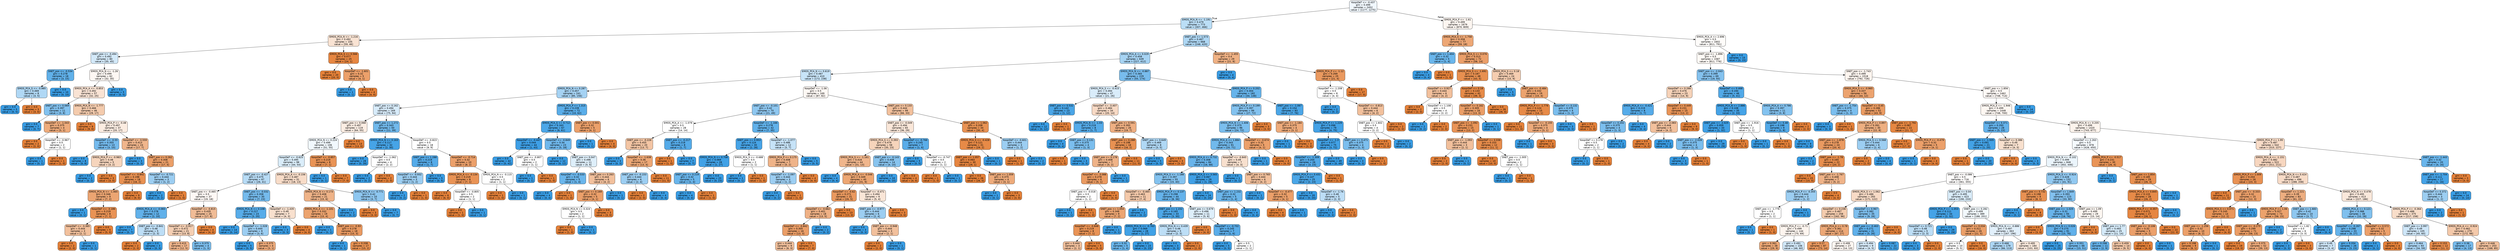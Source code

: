 digraph Tree {
node [shape=box, style="filled, rounded", color="black", fontname=helvetica] ;
edge [fontname=helvetica] ;
0 [label="KospiDeT <= -0.437\ngini = 0.499\nsamples = 2452\nvalue = [1177, 1275]", fillcolor="#f0f7fd"] ;
1 [label="EMOS_PCA_N <= -1.191\ngini = 0.479\nsamples = 773\nvalue = [307, 466]", fillcolor="#bbdef6"] ;
0 -> 1 [labeldistance=2.5, labelangle=45, headlabel="True"] ;
2 [label="EMOS_PCA_N <= -1.216\ngini = 0.492\nsamples = 105\nvalue = [59, 46]", fillcolor="#f9e3d3"] ;
1 -> 2 ;
3 [label="SNET_pos <= -0.494\ngini = 0.492\nsamples = 80\nvalue = [35, 45]", fillcolor="#d3e9f9"] ;
2 -> 3 ;
4 [label="SNET_pos <= -0.534\ngini = 0.278\nsamples = 18\nvalue = [3, 15]", fillcolor="#61b1ea"] ;
3 -> 4 ;
5 [label="EMOS_PCA_S <= -0.985\ngini = 0.469\nsamples = 8\nvalue = [3, 5]", fillcolor="#b0d8f5"] ;
4 -> 5 ;
6 [label="gini = 0.0\nsamples = 5\nvalue = [0, 5]", fillcolor="#399de5"] ;
5 -> 6 ;
7 [label="gini = 0.0\nsamples = 3\nvalue = [3, 0]", fillcolor="#e58139"] ;
5 -> 7 ;
8 [label="gini = 0.0\nsamples = 10\nvalue = [0, 10]", fillcolor="#399de5"] ;
4 -> 8 ;
9 [label="EMOS_PCA_N <= -1.26\ngini = 0.499\nsamples = 62\nvalue = [32, 30]", fillcolor="#fdf7f3"] ;
3 -> 9 ;
10 [label="EMOS_PCA_A <= -0.853\ngini = 0.492\nsamples = 57\nvalue = [32, 25]", fillcolor="#f9e3d4"] ;
9 -> 10 ;
11 [label="SNET_pos <= 0.069\ngini = 0.397\nsamples = 11\nvalue = [3, 8]", fillcolor="#83c2ef"] ;
10 -> 11 ;
12 [label="gini = 0.0\nsamples = 7\nvalue = [0, 7]", fillcolor="#399de5"] ;
11 -> 12 ;
13 [label="KospiDeT <= -1.043\ngini = 0.375\nsamples = 4\nvalue = [3, 1]", fillcolor="#eeab7b"] ;
11 -> 13 ;
14 [label="gini = 0.0\nsamples = 2\nvalue = [2, 0]", fillcolor="#e58139"] ;
13 -> 14 ;
15 [label="KospiDeT <= -0.967\ngini = 0.5\nsamples = 2\nvalue = [1, 1]", fillcolor="#ffffff"] ;
13 -> 15 ;
16 [label="gini = 0.0\nsamples = 1\nvalue = [0, 1]", fillcolor="#399de5"] ;
15 -> 16 ;
17 [label="gini = 0.0\nsamples = 1\nvalue = [1, 0]", fillcolor="#e58139"] ;
15 -> 17 ;
18 [label="EMOS_PCA_N <= -1.777\ngini = 0.466\nsamples = 46\nvalue = [29, 17]", fillcolor="#f4cbad"] ;
10 -> 18 ;
19 [label="gini = 0.0\nsamples = 9\nvalue = [9, 0]", fillcolor="#e58139"] ;
18 -> 19 ;
20 [label="EMOS_PCA_P <= -0.48\ngini = 0.497\nsamples = 37\nvalue = [20, 17]", fillcolor="#fbece1"] ;
18 -> 20 ;
21 [label="KospiDeT <= -0.55\ngini = 0.355\nsamples = 13\nvalue = [3, 10]", fillcolor="#74baed"] ;
20 -> 21 ;
22 [label="gini = 0.0\nsamples = 8\nvalue = [0, 8]", fillcolor="#399de5"] ;
21 -> 22 ;
23 [label="EMOS_PCA_P <= -0.983\ngini = 0.48\nsamples = 5\nvalue = [3, 2]", fillcolor="#f6d5bd"] ;
21 -> 23 ;
24 [label="gini = 0.0\nsamples = 2\nvalue = [0, 2]", fillcolor="#399de5"] ;
23 -> 24 ;
25 [label="gini = 0.0\nsamples = 3\nvalue = [3, 0]", fillcolor="#e58139"] ;
23 -> 25 ;
26 [label="KospiDeT <= -3.559\ngini = 0.413\nsamples = 24\nvalue = [17, 7]", fillcolor="#f0b58b"] ;
20 -> 26 ;
27 [label="gini = 0.0\nsamples = 3\nvalue = [0, 3]", fillcolor="#399de5"] ;
26 -> 27 ;
28 [label="SNET_pos <= 0.262\ngini = 0.308\nsamples = 21\nvalue = [17, 4]", fillcolor="#eb9f68"] ;
26 -> 28 ;
29 [label="KospiDeT <= -0.842\ngini = 0.198\nsamples = 18\nvalue = [16, 2]", fillcolor="#e89152"] ;
28 -> 29 ;
30 [label="EMOS_PCA_N <= -1.465\ngini = 0.346\nsamples = 9\nvalue = [7, 2]", fillcolor="#eca572"] ;
29 -> 30 ;
31 [label="gini = 0.0\nsamples = 1\nvalue = [0, 1]", fillcolor="#399de5"] ;
30 -> 31 ;
32 [label="KospiDeT <= -3.186\ngini = 0.219\nsamples = 8\nvalue = [7, 1]", fillcolor="#e99355"] ;
30 -> 32 ;
33 [label="KospiDeT <= -3.365\ngini = 0.444\nsamples = 3\nvalue = [2, 1]", fillcolor="#f2c09c"] ;
32 -> 33 ;
34 [label="gini = 0.0\nsamples = 2\nvalue = [2, 0]", fillcolor="#e58139"] ;
33 -> 34 ;
35 [label="gini = 0.0\nsamples = 1\nvalue = [0, 1]", fillcolor="#399de5"] ;
33 -> 35 ;
36 [label="gini = 0.0\nsamples = 5\nvalue = [5, 0]", fillcolor="#e58139"] ;
32 -> 36 ;
37 [label="gini = 0.0\nsamples = 9\nvalue = [9, 0]", fillcolor="#e58139"] ;
29 -> 37 ;
38 [label="KospiDeT <= -0.721\ngini = 0.444\nsamples = 3\nvalue = [1, 2]", fillcolor="#9ccef2"] ;
28 -> 38 ;
39 [label="gini = 0.0\nsamples = 2\nvalue = [0, 2]", fillcolor="#399de5"] ;
38 -> 39 ;
40 [label="gini = 0.0\nsamples = 1\nvalue = [1, 0]", fillcolor="#e58139"] ;
38 -> 40 ;
41 [label="gini = 0.0\nsamples = 5\nvalue = [0, 5]", fillcolor="#399de5"] ;
9 -> 41 ;
42 [label="EMOS_PCA_S <= 0.566\ngini = 0.077\nsamples = 25\nvalue = [24, 1]", fillcolor="#e68641"] ;
2 -> 42 ;
43 [label="gini = 0.0\nsamples = 20\nvalue = [20, 0]", fillcolor="#e58139"] ;
42 -> 43 ;
44 [label="KospiDeT <= -1.601\ngini = 0.32\nsamples = 5\nvalue = [4, 1]", fillcolor="#eca06a"] ;
42 -> 44 ;
45 [label="gini = 0.0\nsamples = 1\nvalue = [0, 1]", fillcolor="#399de5"] ;
44 -> 45 ;
46 [label="gini = 0.0\nsamples = 4\nvalue = [4, 0]", fillcolor="#e58139"] ;
44 -> 46 ;
47 [label="SNET_pos <= 1.573\ngini = 0.467\nsamples = 668\nvalue = [248, 420]", fillcolor="#aed7f4"] ;
1 -> 47 ;
48 [label="EMOS_PCA_A <= 0.029\ngini = 0.458\nsamples = 639\nvalue = [227, 412]", fillcolor="#a6d3f3"] ;
47 -> 48 ;
49 [label="EMOS_PCA_N <= 0.619\ngini = 0.487\nsamples = 410\nvalue = [172, 238]", fillcolor="#c8e4f8"] ;
48 -> 49 ;
50 [label="EMOS_PCA_N <= 0.287\ngini = 0.457\nsamples = 241\nvalue = [85, 156]", fillcolor="#a5d2f3"] ;
49 -> 50 ;
51 [label="SNET_pos <= 0.162\ngini = 0.494\nsamples = 169\nvalue = [75, 94]", fillcolor="#d7ebfa"] ;
50 -> 51 ;
52 [label="SNET_pos <= 0.068\ngini = 0.497\nsamples = 119\nvalue = [64, 55]", fillcolor="#fbede3"] ;
51 -> 52 ;
53 [label="EMOS_PCA_N <= 0.224\ngini = 0.499\nsamples = 106\nvalue = [51, 55]", fillcolor="#f1f8fd"] ;
52 -> 53 ;
54 [label="KospiDeT <= -0.625\ngini = 0.495\nsamples = 98\nvalue = [44, 54]", fillcolor="#daedfa"] ;
53 -> 54 ;
55 [label="SNET_pos <= -0.427\ngini = 0.475\nsamples = 67\nvalue = [26, 41]", fillcolor="#b7dbf5"] ;
54 -> 55 ;
56 [label="SNET_pos <= -0.465\ngini = 0.5\nsamples = 37\nvalue = [19, 18]", fillcolor="#fef8f5"] ;
55 -> 56 ;
57 [label="EMOS_PCA_A <= -0.083\ngini = 0.278\nsamples = 12\nvalue = [2, 10]", fillcolor="#61b1ea"] ;
56 -> 57 ;
58 [label="gini = 0.0\nsamples = 7\nvalue = [0, 7]", fillcolor="#399de5"] ;
57 -> 58 ;
59 [label="SNET_pos <= -0.841\ngini = 0.48\nsamples = 5\nvalue = [2, 3]", fillcolor="#bddef6"] ;
57 -> 59 ;
60 [label="gini = 0.0\nsamples = 2\nvalue = [2, 0]", fillcolor="#e58139"] ;
59 -> 60 ;
61 [label="gini = 0.0\nsamples = 3\nvalue = [0, 3]", fillcolor="#399de5"] ;
59 -> 61 ;
62 [label="KospiDeT <= -0.815\ngini = 0.435\nsamples = 25\nvalue = [17, 8]", fillcolor="#f1bc96"] ;
56 -> 62 ;
63 [label="KospiDeT <= -0.917\ngini = 0.472\nsamples = 21\nvalue = [13, 8]", fillcolor="#f5cfb3"] ;
62 -> 63 ;
64 [label="gini = 0.415\nsamples = 17\nvalue = [12, 5]", fillcolor="#f0b58b"] ;
63 -> 64 ;
65 [label="gini = 0.375\nsamples = 4\nvalue = [1, 3]", fillcolor="#7bbeee"] ;
63 -> 65 ;
66 [label="gini = 0.0\nsamples = 4\nvalue = [4, 0]", fillcolor="#e58139"] ;
62 -> 66 ;
67 [label="SNET_pos <= -0.032\ngini = 0.358\nsamples = 30\nvalue = [7, 23]", fillcolor="#75bbed"] ;
55 -> 67 ;
68 [label="EMOS_PCA_N <= 0.108\ngini = 0.227\nsamples = 23\nvalue = [3, 20]", fillcolor="#57ace9"] ;
67 -> 68 ;
69 [label="gini = 0.0\nsamples = 14\nvalue = [0, 14]", fillcolor="#399de5"] ;
68 -> 69 ;
70 [label="KospiDeT <= -1.028\ngini = 0.444\nsamples = 9\nvalue = [3, 6]", fillcolor="#9ccef2"] ;
68 -> 70 ;
71 [label="gini = 0.0\nsamples = 5\nvalue = [0, 5]", fillcolor="#399de5"] ;
70 -> 71 ;
72 [label="gini = 0.375\nsamples = 4\nvalue = [3, 1]", fillcolor="#eeab7b"] ;
70 -> 72 ;
73 [label="KospiDeT <= -1.435\ngini = 0.49\nsamples = 7\nvalue = [4, 3]", fillcolor="#f8e0ce"] ;
67 -> 73 ;
74 [label="gini = 0.0\nsamples = 3\nvalue = [0, 3]", fillcolor="#399de5"] ;
73 -> 74 ;
75 [label="gini = 0.0\nsamples = 4\nvalue = [4, 0]", fillcolor="#e58139"] ;
73 -> 75 ;
76 [label="EMOS_PCA_A <= -0.156\ngini = 0.487\nsamples = 31\nvalue = [18, 13]", fillcolor="#f8dcc8"] ;
54 -> 76 ;
77 [label="EMOS_PCA_N <= 0.173\ngini = 0.408\nsamples = 21\nvalue = [15, 6]", fillcolor="#efb388"] ;
76 -> 77 ;
78 [label="EMOS_PCA_A <= -1.101\ngini = 0.332\nsamples = 19\nvalue = [15, 4]", fillcolor="#eca36e"] ;
77 -> 78 ;
79 [label="gini = 0.0\nsamples = 1\nvalue = [0, 1]", fillcolor="#399de5"] ;
78 -> 79 ;
80 [label="SNET_pos <= -0.93\ngini = 0.278\nsamples = 18\nvalue = [15, 3]", fillcolor="#ea9a61"] ;
78 -> 80 ;
81 [label="gini = 0.0\nsamples = 1\nvalue = [0, 1]", fillcolor="#399de5"] ;
80 -> 81 ;
82 [label="gini = 0.208\nsamples = 17\nvalue = [15, 2]", fillcolor="#e89253"] ;
80 -> 82 ;
83 [label="gini = 0.0\nsamples = 2\nvalue = [0, 2]", fillcolor="#399de5"] ;
77 -> 83 ;
84 [label="EMOS_PCA_N <= -0.771\ngini = 0.42\nsamples = 10\nvalue = [3, 7]", fillcolor="#8ec7f0"] ;
76 -> 84 ;
85 [label="gini = 0.0\nsamples = 3\nvalue = [3, 0]", fillcolor="#e58139"] ;
84 -> 85 ;
86 [label="gini = 0.0\nsamples = 7\nvalue = [0, 7]", fillcolor="#399de5"] ;
84 -> 86 ;
87 [label="KospiDeT <= -0.857\ngini = 0.219\nsamples = 8\nvalue = [7, 1]", fillcolor="#e99355"] ;
53 -> 87 ;
88 [label="gini = 0.0\nsamples = 1\nvalue = [0, 1]", fillcolor="#399de5"] ;
87 -> 88 ;
89 [label="gini = 0.0\nsamples = 7\nvalue = [7, 0]", fillcolor="#e58139"] ;
87 -> 89 ;
90 [label="gini = 0.0\nsamples = 13\nvalue = [13, 0]", fillcolor="#e58139"] ;
52 -> 90 ;
91 [label="SNET_pos <= 1.272\ngini = 0.343\nsamples = 50\nvalue = [11, 39]", fillcolor="#71b9ec"] ;
51 -> 91 ;
92 [label="EMOS_PCA_N <= 0.163\ngini = 0.117\nsamples = 32\nvalue = [2, 30]", fillcolor="#46a4e7"] ;
91 -> 92 ;
93 [label="gini = 0.0\nsamples = 28\nvalue = [0, 28]", fillcolor="#399de5"] ;
92 -> 93 ;
94 [label="KospiDeT <= -1.062\ngini = 0.5\nsamples = 4\nvalue = [2, 2]", fillcolor="#ffffff"] ;
92 -> 94 ;
95 [label="gini = 0.0\nsamples = 2\nvalue = [0, 2]", fillcolor="#399de5"] ;
94 -> 95 ;
96 [label="gini = 0.0\nsamples = 2\nvalue = [2, 0]", fillcolor="#e58139"] ;
94 -> 96 ;
97 [label="KospiDeT <= -0.823\ngini = 0.5\nsamples = 18\nvalue = [9, 9]", fillcolor="#ffffff"] ;
91 -> 97 ;
98 [label="SNET_pos <= 1.288\ngini = 0.219\nsamples = 8\nvalue = [1, 7]", fillcolor="#55abe9"] ;
97 -> 98 ;
99 [label="KospiDeT <= -0.932\ngini = 0.444\nsamples = 3\nvalue = [1, 2]", fillcolor="#9ccef2"] ;
98 -> 99 ;
100 [label="gini = 0.0\nsamples = 2\nvalue = [0, 2]", fillcolor="#399de5"] ;
99 -> 100 ;
101 [label="gini = 0.0\nsamples = 1\nvalue = [1, 0]", fillcolor="#e58139"] ;
99 -> 101 ;
102 [label="gini = 0.0\nsamples = 5\nvalue = [0, 5]", fillcolor="#399de5"] ;
98 -> 102 ;
103 [label="KospiDeT <= -0.714\ngini = 0.32\nsamples = 10\nvalue = [8, 2]", fillcolor="#eca06a"] ;
97 -> 103 ;
104 [label="EMOS_PCA_A <= -0.134\ngini = 0.219\nsamples = 8\nvalue = [7, 1]", fillcolor="#e99355"] ;
103 -> 104 ;
105 [label="gini = 0.0\nsamples = 6\nvalue = [6, 0]", fillcolor="#e58139"] ;
104 -> 105 ;
106 [label="KospiDeT <= -0.805\ngini = 0.5\nsamples = 2\nvalue = [1, 1]", fillcolor="#ffffff"] ;
104 -> 106 ;
107 [label="gini = 0.0\nsamples = 1\nvalue = [1, 0]", fillcolor="#e58139"] ;
106 -> 107 ;
108 [label="gini = 0.0\nsamples = 1\nvalue = [0, 1]", fillcolor="#399de5"] ;
106 -> 108 ;
109 [label="EMOS_PCA_N <= -0.115\ngini = 0.5\nsamples = 2\nvalue = [1, 1]", fillcolor="#ffffff"] ;
103 -> 109 ;
110 [label="gini = 0.0\nsamples = 1\nvalue = [1, 0]", fillcolor="#e58139"] ;
109 -> 110 ;
111 [label="gini = 0.0\nsamples = 1\nvalue = [0, 1]", fillcolor="#399de5"] ;
109 -> 111 ;
112 [label="EMOS_PCA_P <= 1.315\ngini = 0.239\nsamples = 72\nvalue = [10, 62]", fillcolor="#59ade9"] ;
50 -> 112 ;
113 [label="EMOS_PCA_S <= 0.712\ngini = 0.163\nsamples = 67\nvalue = [6, 61]", fillcolor="#4ca7e8"] ;
112 -> 113 ;
114 [label="KospiDeT <= -0.447\ngini = 0.044\nsamples = 44\nvalue = [1, 43]", fillcolor="#3e9fe6"] ;
113 -> 114 ;
115 [label="gini = 0.0\nsamples = 42\nvalue = [0, 42]", fillcolor="#399de5"] ;
114 -> 115 ;
116 [label="SNET_pos <= -0.807\ngini = 0.5\nsamples = 2\nvalue = [1, 1]", fillcolor="#ffffff"] ;
114 -> 116 ;
117 [label="gini = 0.0\nsamples = 1\nvalue = [0, 1]", fillcolor="#399de5"] ;
116 -> 117 ;
118 [label="gini = 0.0\nsamples = 1\nvalue = [1, 0]", fillcolor="#e58139"] ;
116 -> 118 ;
119 [label="KospiDeT <= -0.849\ngini = 0.34\nsamples = 23\nvalue = [5, 18]", fillcolor="#70b8ec"] ;
113 -> 119 ;
120 [label="gini = 0.0\nsamples = 12\nvalue = [0, 12]", fillcolor="#399de5"] ;
119 -> 120 ;
121 [label="SNET_pos <= 0.047\ngini = 0.496\nsamples = 11\nvalue = [5, 6]", fillcolor="#deeffb"] ;
119 -> 121 ;
122 [label="KospiDeT <= -0.533\ngini = 0.32\nsamples = 5\nvalue = [1, 4]", fillcolor="#6ab6ec"] ;
121 -> 122 ;
123 [label="gini = 0.0\nsamples = 4\nvalue = [0, 4]", fillcolor="#399de5"] ;
122 -> 123 ;
124 [label="gini = 0.0\nsamples = 1\nvalue = [1, 0]", fillcolor="#e58139"] ;
122 -> 124 ;
125 [label="SNET_pos <= 0.263\ngini = 0.444\nsamples = 6\nvalue = [4, 2]", fillcolor="#f2c09c"] ;
121 -> 125 ;
126 [label="SNET_pos <= 0.169\ngini = 0.32\nsamples = 5\nvalue = [4, 1]", fillcolor="#eca06a"] ;
125 -> 126 ;
127 [label="EMOS_PCA_N <= 0.324\ngini = 0.5\nsamples = 2\nvalue = [1, 1]", fillcolor="#ffffff"] ;
126 -> 127 ;
128 [label="gini = 0.0\nsamples = 1\nvalue = [1, 0]", fillcolor="#e58139"] ;
127 -> 128 ;
129 [label="gini = 0.0\nsamples = 1\nvalue = [0, 1]", fillcolor="#399de5"] ;
127 -> 129 ;
130 [label="gini = 0.0\nsamples = 3\nvalue = [3, 0]", fillcolor="#e58139"] ;
126 -> 130 ;
131 [label="gini = 0.0\nsamples = 1\nvalue = [0, 1]", fillcolor="#399de5"] ;
125 -> 131 ;
132 [label="SNET_pos <= 0.001\ngini = 0.32\nsamples = 5\nvalue = [4, 1]", fillcolor="#eca06a"] ;
112 -> 132 ;
133 [label="gini = 0.0\nsamples = 1\nvalue = [0, 1]", fillcolor="#399de5"] ;
132 -> 133 ;
134 [label="gini = 0.0\nsamples = 4\nvalue = [4, 0]", fillcolor="#e58139"] ;
132 -> 134 ;
135 [label="KospiDeT <= -1.06\ngini = 0.5\nsamples = 169\nvalue = [87, 82]", fillcolor="#fef8f4"] ;
49 -> 135 ;
136 [label="SNET_pos <= -0.101\ngini = 0.42\nsamples = 70\nvalue = [21, 49]", fillcolor="#8ec7f0"] ;
135 -> 136 ;
137 [label="EMOS_PCA_A <= -1.079\ngini = 0.5\nsamples = 28\nvalue = [14, 14]", fillcolor="#ffffff"] ;
136 -> 137 ;
138 [label="SNET_pos <= -0.226\ngini = 0.455\nsamples = 20\nvalue = [13, 7]", fillcolor="#f3c5a4"] ;
137 -> 138 ;
139 [label="gini = 0.0\nsamples = 3\nvalue = [0, 3]", fillcolor="#399de5"] ;
138 -> 139 ;
140 [label="KospiDeT <= -1.638\ngini = 0.36\nsamples = 17\nvalue = [13, 4]", fillcolor="#eda876"] ;
138 -> 140 ;
141 [label="SNET_pos <= -0.153\ngini = 0.444\nsamples = 6\nvalue = [2, 4]", fillcolor="#9ccef2"] ;
140 -> 141 ;
142 [label="gini = 0.0\nsamples = 2\nvalue = [2, 0]", fillcolor="#e58139"] ;
141 -> 142 ;
143 [label="gini = 0.0\nsamples = 4\nvalue = [0, 4]", fillcolor="#399de5"] ;
141 -> 143 ;
144 [label="gini = 0.0\nsamples = 11\nvalue = [11, 0]", fillcolor="#e58139"] ;
140 -> 144 ;
145 [label="SNET_pos <= -0.217\ngini = 0.219\nsamples = 8\nvalue = [1, 7]", fillcolor="#55abe9"] ;
137 -> 145 ;
146 [label="gini = 0.0\nsamples = 1\nvalue = [1, 0]", fillcolor="#e58139"] ;
145 -> 146 ;
147 [label="gini = 0.0\nsamples = 7\nvalue = [0, 7]", fillcolor="#399de5"] ;
145 -> 147 ;
148 [label="KospiDeT <= -1.166\ngini = 0.278\nsamples = 42\nvalue = [7, 35]", fillcolor="#61b1ea"] ;
136 -> 148 ;
149 [label="SNET_pos <= 0.953\ngini = 0.124\nsamples = 30\nvalue = [2, 28]", fillcolor="#47a4e7"] ;
148 -> 149 ;
150 [label="EMOS_PCA_N <= 0.708\ngini = 0.069\nsamples = 28\nvalue = [1, 27]", fillcolor="#40a1e6"] ;
149 -> 150 ;
151 [label="SNET_pos <= 0.219\ngini = 0.32\nsamples = 5\nvalue = [1, 4]", fillcolor="#6ab6ec"] ;
150 -> 151 ;
152 [label="gini = 0.0\nsamples = 4\nvalue = [0, 4]", fillcolor="#399de5"] ;
151 -> 152 ;
153 [label="gini = 0.0\nsamples = 1\nvalue = [1, 0]", fillcolor="#e58139"] ;
151 -> 153 ;
154 [label="gini = 0.0\nsamples = 23\nvalue = [0, 23]", fillcolor="#399de5"] ;
150 -> 154 ;
155 [label="EMOS_PCA_S <= -0.688\ngini = 0.5\nsamples = 2\nvalue = [1, 1]", fillcolor="#ffffff"] ;
149 -> 155 ;
156 [label="gini = 0.0\nsamples = 1\nvalue = [0, 1]", fillcolor="#399de5"] ;
155 -> 156 ;
157 [label="gini = 0.0\nsamples = 1\nvalue = [1, 0]", fillcolor="#e58139"] ;
155 -> 157 ;
158 [label="KospiDeT <= -1.077\ngini = 0.486\nsamples = 12\nvalue = [5, 7]", fillcolor="#c6e3f8"] ;
148 -> 158 ;
159 [label="EMOS_PCA_P <= 0.175\ngini = 0.408\nsamples = 7\nvalue = [5, 2]", fillcolor="#efb388"] ;
158 -> 159 ;
160 [label="KospiDeT <= -1.097\ngini = 0.444\nsamples = 3\nvalue = [1, 2]", fillcolor="#9ccef2"] ;
159 -> 160 ;
161 [label="gini = 0.0\nsamples = 2\nvalue = [0, 2]", fillcolor="#399de5"] ;
160 -> 161 ;
162 [label="gini = 0.0\nsamples = 1\nvalue = [1, 0]", fillcolor="#e58139"] ;
160 -> 162 ;
163 [label="gini = 0.0\nsamples = 4\nvalue = [4, 0]", fillcolor="#e58139"] ;
159 -> 163 ;
164 [label="gini = 0.0\nsamples = 5\nvalue = [0, 5]", fillcolor="#399de5"] ;
158 -> 164 ;
165 [label="SNET_pos <= 0.133\ngini = 0.444\nsamples = 99\nvalue = [66, 33]", fillcolor="#f2c09c"] ;
135 -> 165 ;
166 [label="SNET_pos <= -0.049\ngini = 0.494\nsamples = 65\nvalue = [36, 29]", fillcolor="#fae7d9"] ;
165 -> 166 ;
167 [label="EMOS_PCA_S <= 0.393\ngini = 0.479\nsamples = 58\nvalue = [35, 23]", fillcolor="#f6d4bb"] ;
166 -> 167 ;
168 [label="EMOS_PCA_S <= -1.161\ngini = 0.416\nsamples = 44\nvalue = [31, 13]", fillcolor="#f0b68c"] ;
167 -> 168 ;
169 [label="gini = 0.0\nsamples = 4\nvalue = [0, 4]", fillcolor="#399de5"] ;
168 -> 169 ;
170 [label="EMOS_PCA_A <= -0.046\ngini = 0.349\nsamples = 40\nvalue = [31, 9]", fillcolor="#eda672"] ;
168 -> 170 ;
171 [label="KospiDeT <= -0.62\ngini = 0.271\nsamples = 31\nvalue = [26, 5]", fillcolor="#ea995f"] ;
170 -> 171 ;
172 [label="KospiDeT <= -0.662\ngini = 0.401\nsamples = 18\nvalue = [13, 5]", fillcolor="#efb185"] ;
171 -> 172 ;
173 [label="KospiDeT <= -0.842\ngini = 0.305\nsamples = 16\nvalue = [13, 3]", fillcolor="#eb9e67"] ;
172 -> 173 ;
174 [label="gini = 0.444\nsamples = 9\nvalue = [6, 3]", fillcolor="#f2c09c"] ;
173 -> 174 ;
175 [label="gini = 0.0\nsamples = 7\nvalue = [7, 0]", fillcolor="#e58139"] ;
173 -> 175 ;
176 [label="gini = 0.0\nsamples = 2\nvalue = [0, 2]", fillcolor="#399de5"] ;
172 -> 176 ;
177 [label="gini = 0.0\nsamples = 13\nvalue = [13, 0]", fillcolor="#e58139"] ;
171 -> 177 ;
178 [label="KospiDeT <= -0.471\ngini = 0.494\nsamples = 9\nvalue = [5, 4]", fillcolor="#fae6d7"] ;
170 -> 178 ;
179 [label="SNET_pos <= -0.977\ngini = 0.444\nsamples = 6\nvalue = [2, 4]", fillcolor="#9ccef2"] ;
178 -> 179 ;
180 [label="gini = 0.0\nsamples = 3\nvalue = [0, 3]", fillcolor="#399de5"] ;
179 -> 180 ;
181 [label="SNET_pos <= -0.948\ngini = 0.444\nsamples = 3\nvalue = [2, 1]", fillcolor="#f2c09c"] ;
179 -> 181 ;
182 [label="gini = 0.0\nsamples = 2\nvalue = [2, 0]", fillcolor="#e58139"] ;
181 -> 182 ;
183 [label="gini = 0.0\nsamples = 1\nvalue = [0, 1]", fillcolor="#399de5"] ;
181 -> 183 ;
184 [label="gini = 0.0\nsamples = 3\nvalue = [3, 0]", fillcolor="#e58139"] ;
178 -> 184 ;
185 [label="SNET_pos <= -0.143\ngini = 0.408\nsamples = 14\nvalue = [4, 10]", fillcolor="#88c4ef"] ;
167 -> 185 ;
186 [label="gini = 0.0\nsamples = 10\nvalue = [0, 10]", fillcolor="#399de5"] ;
185 -> 186 ;
187 [label="gini = 0.0\nsamples = 4\nvalue = [4, 0]", fillcolor="#e58139"] ;
185 -> 187 ;
188 [label="KospiDeT <= -0.766\ngini = 0.245\nsamples = 7\nvalue = [1, 6]", fillcolor="#5aade9"] ;
166 -> 188 ;
189 [label="gini = 0.0\nsamples = 5\nvalue = [0, 5]", fillcolor="#399de5"] ;
188 -> 189 ;
190 [label="KospiDeT <= -0.747\ngini = 0.5\nsamples = 2\nvalue = [1, 1]", fillcolor="#ffffff"] ;
188 -> 190 ;
191 [label="gini = 0.0\nsamples = 1\nvalue = [1, 0]", fillcolor="#e58139"] ;
190 -> 191 ;
192 [label="gini = 0.0\nsamples = 1\nvalue = [0, 1]", fillcolor="#399de5"] ;
190 -> 192 ;
193 [label="SNET_pos <= 1.062\ngini = 0.208\nsamples = 34\nvalue = [30, 4]", fillcolor="#e89253"] ;
165 -> 193 ;
194 [label="EMOS_PCA_S <= -0.428\ngini = 0.121\nsamples = 31\nvalue = [29, 2]", fillcolor="#e78a47"] ;
193 -> 194 ;
195 [label="SNET_pos <= 1.057\ngini = 0.064\nsamples = 30\nvalue = [29, 1]", fillcolor="#e68540"] ;
194 -> 195 ;
196 [label="gini = 0.0\nsamples = 26\nvalue = [26, 0]", fillcolor="#e58139"] ;
195 -> 196 ;
197 [label="SNET_pos <= 1.059\ngini = 0.375\nsamples = 4\nvalue = [3, 1]", fillcolor="#eeab7b"] ;
195 -> 197 ;
198 [label="gini = 0.0\nsamples = 1\nvalue = [0, 1]", fillcolor="#399de5"] ;
197 -> 198 ;
199 [label="gini = 0.0\nsamples = 3\nvalue = [3, 0]", fillcolor="#e58139"] ;
197 -> 199 ;
200 [label="gini = 0.0\nsamples = 1\nvalue = [0, 1]", fillcolor="#399de5"] ;
194 -> 200 ;
201 [label="KospiDeT <= -0.601\ngini = 0.444\nsamples = 3\nvalue = [1, 2]", fillcolor="#9ccef2"] ;
193 -> 201 ;
202 [label="gini = 0.0\nsamples = 1\nvalue = [1, 0]", fillcolor="#e58139"] ;
201 -> 202 ;
203 [label="gini = 0.0\nsamples = 2\nvalue = [0, 2]", fillcolor="#399de5"] ;
201 -> 203 ;
204 [label="EMOS_PCA_N <= -0.887\ngini = 0.365\nsamples = 229\nvalue = [55, 174]", fillcolor="#78bced"] ;
48 -> 204 ;
205 [label="EMOS_PCA_S <= -0.415\ngini = 0.494\nsamples = 47\nvalue = [21, 26]", fillcolor="#d9ecfa"] ;
204 -> 205 ;
206 [label="SNET_pos <= 0.532\ngini = 0.142\nsamples = 13\nvalue = [1, 12]", fillcolor="#49a5e7"] ;
205 -> 206 ;
207 [label="gini = 0.0\nsamples = 12\nvalue = [0, 12]", fillcolor="#399de5"] ;
206 -> 207 ;
208 [label="gini = 0.0\nsamples = 1\nvalue = [1, 0]", fillcolor="#e58139"] ;
206 -> 208 ;
209 [label="KospiDeT <= -3.407\ngini = 0.484\nsamples = 34\nvalue = [20, 14]", fillcolor="#f7d9c4"] ;
205 -> 209 ;
210 [label="EMOS_PCA_N <= -1.03\ngini = 0.219\nsamples = 8\nvalue = [1, 7]", fillcolor="#55abe9"] ;
209 -> 210 ;
211 [label="gini = 0.0\nsamples = 4\nvalue = [0, 4]", fillcolor="#399de5"] ;
210 -> 211 ;
212 [label="SNET_pos <= 0.131\ngini = 0.375\nsamples = 4\nvalue = [1, 3]", fillcolor="#7bbeee"] ;
210 -> 212 ;
213 [label="gini = 0.0\nsamples = 1\nvalue = [1, 0]", fillcolor="#e58139"] ;
212 -> 213 ;
214 [label="gini = 0.0\nsamples = 3\nvalue = [0, 3]", fillcolor="#399de5"] ;
212 -> 214 ;
215 [label="SNET_pos <= 0.591\ngini = 0.393\nsamples = 26\nvalue = [19, 7]", fillcolor="#efaf82"] ;
209 -> 215 ;
216 [label="SNET_pos <= 0.288\ngini = 0.198\nsamples = 18\nvalue = [16, 2]", fillcolor="#e89152"] ;
215 -> 216 ;
217 [label="SNET_pos <= 0.178\ngini = 0.408\nsamples = 7\nvalue = [5, 2]", fillcolor="#efb388"] ;
216 -> 217 ;
218 [label="KospiDeT <= -3.088\ngini = 0.278\nsamples = 6\nvalue = [5, 1]", fillcolor="#ea9a61"] ;
217 -> 218 ;
219 [label="SNET_pos <= -0.018\ngini = 0.5\nsamples = 2\nvalue = [1, 1]", fillcolor="#ffffff"] ;
218 -> 219 ;
220 [label="gini = 0.0\nsamples = 1\nvalue = [0, 1]", fillcolor="#399de5"] ;
219 -> 220 ;
221 [label="gini = 0.0\nsamples = 1\nvalue = [1, 0]", fillcolor="#e58139"] ;
219 -> 221 ;
222 [label="gini = 0.0\nsamples = 4\nvalue = [4, 0]", fillcolor="#e58139"] ;
218 -> 222 ;
223 [label="gini = 0.0\nsamples = 1\nvalue = [0, 1]", fillcolor="#399de5"] ;
217 -> 223 ;
224 [label="gini = 0.0\nsamples = 11\nvalue = [11, 0]", fillcolor="#e58139"] ;
216 -> 224 ;
225 [label="SNET_pos <= 0.649\ngini = 0.469\nsamples = 8\nvalue = [3, 5]", fillcolor="#b0d8f5"] ;
215 -> 225 ;
226 [label="gini = 0.0\nsamples = 5\nvalue = [0, 5]", fillcolor="#399de5"] ;
225 -> 226 ;
227 [label="gini = 0.0\nsamples = 3\nvalue = [3, 0]", fillcolor="#e58139"] ;
225 -> 227 ;
228 [label="EMOS_PCA_P <= 0.202\ngini = 0.304\nsamples = 182\nvalue = [34, 148]", fillcolor="#66b4eb"] ;
204 -> 228 ;
229 [label="EMOS_PCA_P <= 0.199\ngini = 0.397\nsamples = 99\nvalue = [27, 72]", fillcolor="#83c2ef"] ;
228 -> 229 ;
230 [label="EMOS_PCA_N <= 1.406\ngini = 0.375\nsamples = 96\nvalue = [24, 72]", fillcolor="#7bbeee"] ;
229 -> 230 ;
231 [label="EMOS_PCA_A <= 1.884\ngini = 0.343\nsamples = 91\nvalue = [20, 71]", fillcolor="#71b9ec"] ;
230 -> 231 ;
232 [label="EMOS_PCA_A <= 0.732\ngini = 0.308\nsamples = 84\nvalue = [16, 68]", fillcolor="#68b4eb"] ;
231 -> 232 ;
233 [label="EMOS_PCA_S <= -1.188\ngini = 0.397\nsamples = 55\nvalue = [15, 40]", fillcolor="#83c2ef"] ;
232 -> 233 ;
234 [label="KospiDeT <= -0.465\ngini = 0.463\nsamples = 11\nvalue = [7, 4]", fillcolor="#f4c9aa"] ;
233 -> 234 ;
235 [label="SNET_pos <= 1.054\ngini = 0.346\nsamples = 9\nvalue = [7, 2]", fillcolor="#eca572"] ;
234 -> 235 ;
236 [label="KospiDeT <= -0.848\ngini = 0.219\nsamples = 8\nvalue = [7, 1]", fillcolor="#e99355"] ;
235 -> 236 ;
237 [label="gini = 0.444\nsamples = 3\nvalue = [2, 1]", fillcolor="#f2c09c"] ;
236 -> 237 ;
238 [label="gini = 0.0\nsamples = 5\nvalue = [5, 0]", fillcolor="#e58139"] ;
236 -> 238 ;
239 [label="gini = 0.0\nsamples = 1\nvalue = [0, 1]", fillcolor="#399de5"] ;
235 -> 239 ;
240 [label="gini = 0.0\nsamples = 2\nvalue = [0, 2]", fillcolor="#399de5"] ;
234 -> 240 ;
241 [label="EMOS_PCA_P <= 0.137\ngini = 0.298\nsamples = 44\nvalue = [8, 36]", fillcolor="#65b3eb"] ;
233 -> 241 ;
242 [label="SNET_pos <= 1.152\ngini = 0.165\nsamples = 33\nvalue = [3, 30]", fillcolor="#4da7e8"] ;
241 -> 242 ;
243 [label="EMOS_PCA_N <= -0.763\ngini = 0.069\nsamples = 28\nvalue = [1, 27]", fillcolor="#40a1e6"] ;
242 -> 243 ;
244 [label="gini = 0.32\nsamples = 5\nvalue = [1, 4]", fillcolor="#6ab6ec"] ;
243 -> 244 ;
245 [label="gini = 0.0\nsamples = 23\nvalue = [0, 23]", fillcolor="#399de5"] ;
243 -> 245 ;
246 [label="EMOS_PCA_N <= 0.439\ngini = 0.48\nsamples = 5\nvalue = [2, 3]", fillcolor="#bddef6"] ;
242 -> 246 ;
247 [label="gini = 0.0\nsamples = 3\nvalue = [0, 3]", fillcolor="#399de5"] ;
246 -> 247 ;
248 [label="gini = 0.0\nsamples = 2\nvalue = [2, 0]", fillcolor="#e58139"] ;
246 -> 248 ;
249 [label="SNET_pos <= 0.679\ngini = 0.496\nsamples = 11\nvalue = [5, 6]", fillcolor="#deeffb"] ;
241 -> 249 ;
250 [label="gini = 0.0\nsamples = 4\nvalue = [4, 0]", fillcolor="#e58139"] ;
249 -> 250 ;
251 [label="KospiDeT <= -0.702\ngini = 0.245\nsamples = 7\nvalue = [1, 6]", fillcolor="#5aade9"] ;
249 -> 251 ;
252 [label="gini = 0.0\nsamples = 5\nvalue = [0, 5]", fillcolor="#399de5"] ;
251 -> 252 ;
253 [label="gini = 0.5\nsamples = 2\nvalue = [1, 1]", fillcolor="#ffffff"] ;
251 -> 253 ;
254 [label="EMOS_PCA_S <= 3.565\ngini = 0.067\nsamples = 29\nvalue = [1, 28]", fillcolor="#40a0e6"] ;
232 -> 254 ;
255 [label="gini = 0.0\nsamples = 24\nvalue = [0, 24]", fillcolor="#399de5"] ;
254 -> 255 ;
256 [label="SNET_pos <= 1.232\ngini = 0.32\nsamples = 5\nvalue = [1, 4]", fillcolor="#6ab6ec"] ;
254 -> 256 ;
257 [label="gini = 0.0\nsamples = 1\nvalue = [1, 0]", fillcolor="#e58139"] ;
256 -> 257 ;
258 [label="gini = 0.0\nsamples = 4\nvalue = [0, 4]", fillcolor="#399de5"] ;
256 -> 258 ;
259 [label="KospiDeT <= -0.845\ngini = 0.49\nsamples = 7\nvalue = [4, 3]", fillcolor="#f8e0ce"] ;
231 -> 259 ;
260 [label="gini = 0.0\nsamples = 1\nvalue = [0, 1]", fillcolor="#399de5"] ;
259 -> 260 ;
261 [label="SNET_pos <= 0.765\ngini = 0.444\nsamples = 6\nvalue = [4, 2]", fillcolor="#f2c09c"] ;
259 -> 261 ;
262 [label="gini = 0.0\nsamples = 1\nvalue = [0, 1]", fillcolor="#399de5"] ;
261 -> 262 ;
263 [label="KospiDeT <= -0.477\ngini = 0.32\nsamples = 5\nvalue = [4, 1]", fillcolor="#eca06a"] ;
261 -> 263 ;
264 [label="gini = 0.0\nsamples = 4\nvalue = [4, 0]", fillcolor="#e58139"] ;
263 -> 264 ;
265 [label="gini = 0.0\nsamples = 1\nvalue = [0, 1]", fillcolor="#399de5"] ;
263 -> 265 ;
266 [label="KospiDeT <= -0.674\ngini = 0.32\nsamples = 5\nvalue = [4, 1]", fillcolor="#eca06a"] ;
230 -> 266 ;
267 [label="gini = 0.0\nsamples = 1\nvalue = [0, 1]", fillcolor="#399de5"] ;
266 -> 267 ;
268 [label="gini = 0.0\nsamples = 4\nvalue = [4, 0]", fillcolor="#e58139"] ;
266 -> 268 ;
269 [label="gini = 0.0\nsamples = 3\nvalue = [3, 0]", fillcolor="#e58139"] ;
229 -> 269 ;
270 [label="SNET_pos <= -1.067\ngini = 0.154\nsamples = 83\nvalue = [7, 76]", fillcolor="#4ba6e7"] ;
228 -> 270 ;
271 [label="SNET_pos <= -1.184\ngini = 0.375\nsamples = 4\nvalue = [3, 1]", fillcolor="#eeab7b"] ;
270 -> 271 ;
272 [label="gini = 0.0\nsamples = 1\nvalue = [0, 1]", fillcolor="#399de5"] ;
271 -> 272 ;
273 [label="gini = 0.0\nsamples = 3\nvalue = [3, 0]", fillcolor="#e58139"] ;
271 -> 273 ;
274 [label="EMOS_PCA_P <= 1.229\ngini = 0.096\nsamples = 79\nvalue = [4, 75]", fillcolor="#44a2e6"] ;
270 -> 274 ;
275 [label="KospiDeT <= -1.3\ngini = 0.077\nsamples = 75\nvalue = [3, 72]", fillcolor="#41a1e6"] ;
274 -> 275 ;
276 [label="KospiDeT <= -1.309\ngini = 0.204\nsamples = 26\nvalue = [3, 23]", fillcolor="#53aae8"] ;
275 -> 276 ;
277 [label="EMOS_PCA_P <= 0.431\ngini = 0.147\nsamples = 25\nvalue = [2, 23]", fillcolor="#4aa6e7"] ;
276 -> 277 ;
278 [label="gini = 0.0\nsamples = 20\nvalue = [0, 20]", fillcolor="#399de5"] ;
277 -> 278 ;
279 [label="KospiDeT <= -1.76\ngini = 0.48\nsamples = 5\nvalue = [2, 3]", fillcolor="#bddef6"] ;
277 -> 279 ;
280 [label="gini = 0.0\nsamples = 3\nvalue = [0, 3]", fillcolor="#399de5"] ;
279 -> 280 ;
281 [label="gini = 0.0\nsamples = 2\nvalue = [2, 0]", fillcolor="#e58139"] ;
279 -> 281 ;
282 [label="gini = 0.0\nsamples = 1\nvalue = [1, 0]", fillcolor="#e58139"] ;
276 -> 282 ;
283 [label="gini = 0.0\nsamples = 49\nvalue = [0, 49]", fillcolor="#399de5"] ;
275 -> 283 ;
284 [label="SNET_pos <= 0.471\ngini = 0.375\nsamples = 4\nvalue = [1, 3]", fillcolor="#7bbeee"] ;
274 -> 284 ;
285 [label="gini = 0.0\nsamples = 3\nvalue = [0, 3]", fillcolor="#399de5"] ;
284 -> 285 ;
286 [label="gini = 0.0\nsamples = 1\nvalue = [1, 0]", fillcolor="#e58139"] ;
284 -> 286 ;
287 [label="KospiDeT <= -1.455\ngini = 0.4\nsamples = 29\nvalue = [21, 8]", fillcolor="#efb184"] ;
47 -> 287 ;
288 [label="gini = 0.0\nsamples = 4\nvalue = [0, 4]", fillcolor="#399de5"] ;
287 -> 288 ;
289 [label="EMOS_PCA_P <= -1.12\ngini = 0.269\nsamples = 25\nvalue = [21, 4]", fillcolor="#ea995f"] ;
287 -> 289 ;
290 [label="KospiDeT <= -1.208\ngini = 0.5\nsamples = 8\nvalue = [4, 4]", fillcolor="#ffffff"] ;
289 -> 290 ;
291 [label="gini = 0.0\nsamples = 2\nvalue = [0, 2]", fillcolor="#399de5"] ;
290 -> 291 ;
292 [label="KospiDeT <= -0.813\ngini = 0.444\nsamples = 6\nvalue = [4, 2]", fillcolor="#f2c09c"] ;
290 -> 292 ;
293 [label="SNET_pos <= 1.602\ngini = 0.5\nsamples = 4\nvalue = [2, 2]", fillcolor="#ffffff"] ;
292 -> 293 ;
294 [label="gini = 0.0\nsamples = 2\nvalue = [2, 0]", fillcolor="#e58139"] ;
293 -> 294 ;
295 [label="gini = 0.0\nsamples = 2\nvalue = [0, 2]", fillcolor="#399de5"] ;
293 -> 295 ;
296 [label="gini = 0.0\nsamples = 2\nvalue = [2, 0]", fillcolor="#e58139"] ;
292 -> 296 ;
297 [label="gini = 0.0\nsamples = 17\nvalue = [17, 0]", fillcolor="#e58139"] ;
289 -> 297 ;
298 [label="EMOS_PCA_P <= -1.61\ngini = 0.499\nsamples = 1679\nvalue = [870, 809]", fillcolor="#fdf6f1"] ;
0 -> 298 [labeldistance=2.5, labelangle=-45, headlabel="False"] ;
299 [label="EMOS_PCA_S <= -1.758\ngini = 0.358\nsamples = 77\nvalue = [59, 18]", fillcolor="#eda775"] ;
298 -> 299 ;
300 [label="SNET_pos <= 1.404\ngini = 0.32\nsamples = 5\nvalue = [1, 4]", fillcolor="#6ab6ec"] ;
299 -> 300 ;
301 [label="gini = 0.0\nsamples = 4\nvalue = [0, 4]", fillcolor="#399de5"] ;
300 -> 301 ;
302 [label="gini = 0.0\nsamples = 1\nvalue = [1, 0]", fillcolor="#e58139"] ;
300 -> 302 ;
303 [label="EMOS_PCA_S <= 0.076\ngini = 0.313\nsamples = 72\nvalue = [58, 14]", fillcolor="#eb9f69"] ;
299 -> 303 ;
304 [label="EMOS_PCA_S <= -1.691\ngini = 0.187\nsamples = 48\nvalue = [43, 5]", fillcolor="#e89050"] ;
303 -> 304 ;
305 [label="KospiDeT <= 0.927\ngini = 0.444\nsamples = 6\nvalue = [4, 2]", fillcolor="#f2c09c"] ;
304 -> 305 ;
306 [label="gini = 0.0\nsamples = 2\nvalue = [2, 0]", fillcolor="#e58139"] ;
305 -> 306 ;
307 [label="KospiDeT <= 1.108\ngini = 0.5\nsamples = 4\nvalue = [2, 2]", fillcolor="#ffffff"] ;
305 -> 307 ;
308 [label="gini = 0.0\nsamples = 2\nvalue = [0, 2]", fillcolor="#399de5"] ;
307 -> 308 ;
309 [label="gini = 0.0\nsamples = 2\nvalue = [2, 0]", fillcolor="#e58139"] ;
307 -> 309 ;
310 [label="KospiDeT <= 0.18\ngini = 0.133\nsamples = 42\nvalue = [39, 3]", fillcolor="#e78b48"] ;
304 -> 310 ;
311 [label="KospiDeT <= 0.162\ngini = 0.305\nsamples = 16\nvalue = [13, 3]", fillcolor="#eb9e67"] ;
310 -> 311 ;
312 [label="SNET_pos <= -1.092\ngini = 0.231\nsamples = 15\nvalue = [13, 2]", fillcolor="#e99457"] ;
311 -> 312 ;
313 [label="SNET_pos <= -1.093\ngini = 0.444\nsamples = 3\nvalue = [2, 1]", fillcolor="#f2c09c"] ;
312 -> 313 ;
314 [label="gini = 0.0\nsamples = 2\nvalue = [2, 0]", fillcolor="#e58139"] ;
313 -> 314 ;
315 [label="gini = 0.0\nsamples = 1\nvalue = [0, 1]", fillcolor="#399de5"] ;
313 -> 315 ;
316 [label="KospiDeT <= 0.036\ngini = 0.153\nsamples = 12\nvalue = [11, 1]", fillcolor="#e78c4b"] ;
312 -> 316 ;
317 [label="gini = 0.0\nsamples = 10\nvalue = [10, 0]", fillcolor="#e58139"] ;
316 -> 317 ;
318 [label="SNET_pos <= -1.005\ngini = 0.5\nsamples = 2\nvalue = [1, 1]", fillcolor="#ffffff"] ;
316 -> 318 ;
319 [label="gini = 0.0\nsamples = 1\nvalue = [0, 1]", fillcolor="#399de5"] ;
318 -> 319 ;
320 [label="gini = 0.0\nsamples = 1\nvalue = [1, 0]", fillcolor="#e58139"] ;
318 -> 320 ;
321 [label="gini = 0.0\nsamples = 1\nvalue = [0, 1]", fillcolor="#399de5"] ;
311 -> 321 ;
322 [label="gini = 0.0\nsamples = 26\nvalue = [26, 0]", fillcolor="#e58139"] ;
310 -> 322 ;
323 [label="EMOS_PCA_S <= 0.18\ngini = 0.469\nsamples = 24\nvalue = [15, 9]", fillcolor="#f5cdb0"] ;
303 -> 323 ;
324 [label="gini = 0.0\nsamples = 5\nvalue = [0, 5]", fillcolor="#399de5"] ;
323 -> 324 ;
325 [label="SNET_pos <= -0.484\ngini = 0.332\nsamples = 19\nvalue = [15, 4]", fillcolor="#eca36e"] ;
323 -> 325 ;
326 [label="EMOS_PCA_P <= -1.776\ngini = 0.124\nsamples = 15\nvalue = [14, 1]", fillcolor="#e78a47"] ;
325 -> 326 ;
327 [label="gini = 0.0\nsamples = 11\nvalue = [11, 0]", fillcolor="#e58139"] ;
326 -> 327 ;
328 [label="KospiDeT <= -0.155\ngini = 0.375\nsamples = 4\nvalue = [3, 1]", fillcolor="#eeab7b"] ;
326 -> 328 ;
329 [label="gini = 0.0\nsamples = 1\nvalue = [0, 1]", fillcolor="#399de5"] ;
328 -> 329 ;
330 [label="gini = 0.0\nsamples = 3\nvalue = [3, 0]", fillcolor="#e58139"] ;
328 -> 330 ;
331 [label="KospiDeT <= 0.132\ngini = 0.375\nsamples = 4\nvalue = [1, 3]", fillcolor="#7bbeee"] ;
325 -> 331 ;
332 [label="gini = 0.0\nsamples = 3\nvalue = [0, 3]", fillcolor="#399de5"] ;
331 -> 332 ;
333 [label="gini = 0.0\nsamples = 1\nvalue = [1, 0]", fillcolor="#e58139"] ;
331 -> 333 ;
334 [label="EMOS_PCA_A <= 2.696\ngini = 0.5\nsamples = 1602\nvalue = [811, 791]", fillcolor="#fefcfa"] ;
298 -> 334 ;
335 [label="SNET_pos <= -1.896\ngini = 0.5\nsamples = 1587\nvalue = [811, 776]", fillcolor="#fefaf6"] ;
334 -> 335 ;
336 [label="SNET_pos <= -2.043\ngini = 0.399\nsamples = 69\nvalue = [19, 50]", fillcolor="#84c2ef"] ;
335 -> 336 ;
337 [label="KospiDeT <= 0.266\ngini = 0.476\nsamples = 23\nvalue = [14, 9]", fillcolor="#f6d2b8"] ;
336 -> 337 ;
338 [label="EMOS_PCA_A <= -0.421\ngini = 0.219\nsamples = 8\nvalue = [1, 7]", fillcolor="#55abe9"] ;
337 -> 338 ;
339 [label="KospiDeT <= 0.202\ngini = 0.375\nsamples = 4\nvalue = [1, 3]", fillcolor="#7bbeee"] ;
338 -> 339 ;
340 [label="KospiDeT <= 0.178\ngini = 0.5\nsamples = 2\nvalue = [1, 1]", fillcolor="#ffffff"] ;
339 -> 340 ;
341 [label="gini = 0.0\nsamples = 1\nvalue = [0, 1]", fillcolor="#399de5"] ;
340 -> 341 ;
342 [label="gini = 0.0\nsamples = 1\nvalue = [1, 0]", fillcolor="#e58139"] ;
340 -> 342 ;
343 [label="gini = 0.0\nsamples = 2\nvalue = [0, 2]", fillcolor="#399de5"] ;
339 -> 343 ;
344 [label="gini = 0.0\nsamples = 4\nvalue = [0, 4]", fillcolor="#399de5"] ;
338 -> 344 ;
345 [label="KospiDeT <= 0.449\ngini = 0.231\nsamples = 15\nvalue = [13, 2]", fillcolor="#e99457"] ;
337 -> 345 ;
346 [label="SNET_pos <= -2.083\ngini = 0.444\nsamples = 6\nvalue = [4, 2]", fillcolor="#f2c09c"] ;
345 -> 346 ;
347 [label="gini = 0.0\nsamples = 4\nvalue = [4, 0]", fillcolor="#e58139"] ;
346 -> 347 ;
348 [label="gini = 0.0\nsamples = 2\nvalue = [0, 2]", fillcolor="#399de5"] ;
346 -> 348 ;
349 [label="gini = 0.0\nsamples = 9\nvalue = [9, 0]", fillcolor="#e58139"] ;
345 -> 349 ;
350 [label="KospiDeT <= 0.468\ngini = 0.194\nsamples = 46\nvalue = [5, 41]", fillcolor="#51a9e8"] ;
336 -> 350 ;
351 [label="EMOS_PCA_N <= 2.886\ngini = 0.108\nsamples = 35\nvalue = [2, 33]", fillcolor="#45a3e7"] ;
350 -> 351 ;
352 [label="SNET_pos <= -2.025\ngini = 0.059\nsamples = 33\nvalue = [1, 32]", fillcolor="#3fa0e6"] ;
351 -> 352 ;
353 [label="SNET_pos <= -2.028\ngini = 0.375\nsamples = 4\nvalue = [1, 3]", fillcolor="#7bbeee"] ;
352 -> 353 ;
354 [label="gini = 0.0\nsamples = 3\nvalue = [0, 3]", fillcolor="#399de5"] ;
353 -> 354 ;
355 [label="gini = 0.0\nsamples = 1\nvalue = [1, 0]", fillcolor="#e58139"] ;
353 -> 355 ;
356 [label="gini = 0.0\nsamples = 29\nvalue = [0, 29]", fillcolor="#399de5"] ;
352 -> 356 ;
357 [label="SNET_pos <= -1.916\ngini = 0.5\nsamples = 2\nvalue = [1, 1]", fillcolor="#ffffff"] ;
351 -> 357 ;
358 [label="gini = 0.0\nsamples = 1\nvalue = [1, 0]", fillcolor="#e58139"] ;
357 -> 358 ;
359 [label="gini = 0.0\nsamples = 1\nvalue = [0, 1]", fillcolor="#399de5"] ;
357 -> 359 ;
360 [label="EMOS_PCA_A <= 0.786\ngini = 0.397\nsamples = 11\nvalue = [3, 8]", fillcolor="#83c2ef"] ;
350 -> 360 ;
361 [label="KospiDeT <= 0.48\ngini = 0.198\nsamples = 9\nvalue = [1, 8]", fillcolor="#52a9e8"] ;
360 -> 361 ;
362 [label="gini = 0.0\nsamples = 1\nvalue = [1, 0]", fillcolor="#e58139"] ;
361 -> 362 ;
363 [label="gini = 0.0\nsamples = 8\nvalue = [0, 8]", fillcolor="#399de5"] ;
361 -> 363 ;
364 [label="gini = 0.0\nsamples = 2\nvalue = [2, 0]", fillcolor="#e58139"] ;
360 -> 364 ;
365 [label="SNET_pos <= -1.743\ngini = 0.499\nsamples = 1518\nvalue = [792, 726]", fillcolor="#fdf5ef"] ;
335 -> 365 ;
366 [label="EMOS_PCA_S <= -0.965\ngini = 0.337\nsamples = 56\nvalue = [44, 12]", fillcolor="#eca36f"] ;
365 -> 366 ;
367 [label="SNET_pos <= -1.754\ngini = 0.375\nsamples = 4\nvalue = [1, 3]", fillcolor="#7bbeee"] ;
366 -> 367 ;
368 [label="gini = 0.0\nsamples = 3\nvalue = [0, 3]", fillcolor="#399de5"] ;
367 -> 368 ;
369 [label="gini = 0.0\nsamples = 1\nvalue = [1, 0]", fillcolor="#e58139"] ;
367 -> 369 ;
370 [label="KospiDeT <= 0.45\ngini = 0.286\nsamples = 52\nvalue = [43, 9]", fillcolor="#ea9b62"] ;
366 -> 370 ;
371 [label="EMOS_PCA_P <= 0.897\ngini = 0.391\nsamples = 30\nvalue = [22, 8]", fillcolor="#eeaf81"] ;
370 -> 371 ;
372 [label="SNET_pos <= -1.878\ngini = 0.278\nsamples = 24\nvalue = [20, 4]", fillcolor="#ea9a61"] ;
371 -> 372 ;
373 [label="gini = 0.0\nsamples = 2\nvalue = [0, 2]", fillcolor="#399de5"] ;
372 -> 373 ;
374 [label="SNET_pos <= -1.78\ngini = 0.165\nsamples = 22\nvalue = [20, 2]", fillcolor="#e88e4d"] ;
372 -> 374 ;
375 [label="gini = 0.0\nsamples = 15\nvalue = [15, 0]", fillcolor="#e58139"] ;
374 -> 375 ;
376 [label="SNET_pos <= -1.767\ngini = 0.408\nsamples = 7\nvalue = [5, 2]", fillcolor="#efb388"] ;
374 -> 376 ;
377 [label="EMOS_PCA_P <= -0.355\ngini = 0.444\nsamples = 3\nvalue = [1, 2]", fillcolor="#9ccef2"] ;
376 -> 377 ;
378 [label="SNET_pos <= -1.776\ngini = 0.5\nsamples = 2\nvalue = [1, 1]", fillcolor="#ffffff"] ;
377 -> 378 ;
379 [label="gini = 0.0\nsamples = 1\nvalue = [0, 1]", fillcolor="#399de5"] ;
378 -> 379 ;
380 [label="gini = 0.0\nsamples = 1\nvalue = [1, 0]", fillcolor="#e58139"] ;
378 -> 380 ;
381 [label="gini = 0.0\nsamples = 1\nvalue = [0, 1]", fillcolor="#399de5"] ;
377 -> 381 ;
382 [label="gini = 0.0\nsamples = 4\nvalue = [4, 0]", fillcolor="#e58139"] ;
376 -> 382 ;
383 [label="EMOS_PCA_S <= 0.568\ngini = 0.444\nsamples = 6\nvalue = [2, 4]", fillcolor="#9ccef2"] ;
371 -> 383 ;
384 [label="gini = 0.0\nsamples = 2\nvalue = [2, 0]", fillcolor="#e58139"] ;
383 -> 384 ;
385 [label="gini = 0.0\nsamples = 4\nvalue = [0, 4]", fillcolor="#399de5"] ;
383 -> 385 ;
386 [label="SNET_pos <= -1.792\ngini = 0.087\nsamples = 22\nvalue = [21, 1]", fillcolor="#e68742"] ;
370 -> 386 ;
387 [label="gini = 0.0\nsamples = 17\nvalue = [17, 0]", fillcolor="#e58139"] ;
386 -> 387 ;
388 [label="EMOS_PCA_P <= -0.479\ngini = 0.32\nsamples = 5\nvalue = [4, 1]", fillcolor="#eca06a"] ;
386 -> 388 ;
389 [label="gini = 0.0\nsamples = 1\nvalue = [0, 1]", fillcolor="#399de5"] ;
388 -> 389 ;
390 [label="gini = 0.0\nsamples = 4\nvalue = [4, 0]", fillcolor="#e58139"] ;
388 -> 390 ;
391 [label="SNET_pos <= 1.856\ngini = 0.5\nsamples = 1462\nvalue = [748, 714]", fillcolor="#fef9f6"] ;
365 -> 391 ;
392 [label="EMOS_PCA_S <= -1.946\ngini = 0.499\nsamples = 1448\nvalue = [748, 700]", fillcolor="#fdf7f2"] ;
391 -> 392 ;
393 [label="KospiDeT <= 0.371\ngini = 0.293\nsamples = 28\nvalue = [5, 23]", fillcolor="#64b2eb"] ;
392 -> 393 ;
394 [label="SNET_pos <= -1.505\ngini = 0.091\nsamples = 21\nvalue = [1, 20]", fillcolor="#43a2e6"] ;
393 -> 394 ;
395 [label="gini = 0.0\nsamples = 1\nvalue = [1, 0]", fillcolor="#e58139"] ;
394 -> 395 ;
396 [label="gini = 0.0\nsamples = 20\nvalue = [0, 20]", fillcolor="#399de5"] ;
394 -> 396 ;
397 [label="KospiDeT <= 0.386\ngini = 0.49\nsamples = 7\nvalue = [4, 3]", fillcolor="#f8e0ce"] ;
393 -> 397 ;
398 [label="gini = 0.0\nsamples = 4\nvalue = [4, 0]", fillcolor="#e58139"] ;
397 -> 398 ;
399 [label="gini = 0.0\nsamples = 3\nvalue = [0, 3]", fillcolor="#399de5"] ;
397 -> 399 ;
400 [label="EMOS_PCA_N <= 0.205\ngini = 0.499\nsamples = 1420\nvalue = [743, 677]", fillcolor="#fdf4ed"] ;
392 -> 400 ;
401 [label="KospiDeT <= 2.263\ngini = 0.5\nsamples = 878\nvalue = [428, 450]", fillcolor="#f5fafe"] ;
400 -> 401 ;
402 [label="EMOS_PCA_N <= -0.102\ngini = 0.499\nsamples = 848\nvalue = [402, 446]", fillcolor="#ebf5fc"] ;
401 -> 402 ;
403 [label="SNET_pos <= -0.086\ngini = 0.5\nsamples = 716\nvalue = [361, 355]", fillcolor="#fffdfc"] ;
402 -> 403 ;
404 [label="EMOS_PCA_S <= 1.062\ngini = 0.486\nsamples = 293\nvalue = [171, 122]", fillcolor="#f8dbc6"] ;
403 -> 404 ;
405 [label="KospiDeT <= 0.236\ngini = 0.467\nsamples = 258\nvalue = [162, 96]", fillcolor="#f4ccae"] ;
404 -> 405 ;
406 [label="EMOS_PCA_P <= -0.71\ngini = 0.499\nsamples = 144\nvalue = [75, 69]", fillcolor="#fdf5ef"] ;
405 -> 406 ;
407 [label="gini = 0.361\nsamples = 38\nvalue = [29, 9]", fillcolor="#eda876"] ;
406 -> 407 ;
408 [label="gini = 0.491\nsamples = 106\nvalue = [46, 60]", fillcolor="#d1e8f9"] ;
406 -> 408 ;
409 [label="EMOS_PCA_A <= 0.78\ngini = 0.361\nsamples = 114\nvalue = [87, 27]", fillcolor="#eda876"] ;
405 -> 409 ;
410 [label="gini = 0.27\nsamples = 87\nvalue = [73, 14]", fillcolor="#ea995f"] ;
409 -> 410 ;
411 [label="gini = 0.499\nsamples = 27\nvalue = [14, 13]", fillcolor="#fdf6f1"] ;
409 -> 411 ;
412 [label="KospiDeT <= 0.967\ngini = 0.382\nsamples = 35\nvalue = [9, 26]", fillcolor="#7ebfee"] ;
404 -> 412 ;
413 [label="SNET_pos <= -0.463\ngini = 0.271\nsamples = 31\nvalue = [5, 26]", fillcolor="#5fb0ea"] ;
412 -> 413 ;
414 [label="gini = 0.494\nsamples = 9\nvalue = [4, 5]", fillcolor="#d7ebfa"] ;
413 -> 414 ;
415 [label="gini = 0.087\nsamples = 22\nvalue = [1, 21]", fillcolor="#42a2e6"] ;
413 -> 415 ;
416 [label="gini = 0.0\nsamples = 4\nvalue = [4, 0]", fillcolor="#e58139"] ;
412 -> 416 ;
417 [label="SNET_pos <= 0.04\ngini = 0.495\nsamples = 423\nvalue = [190, 233]", fillcolor="#daedfa"] ;
403 -> 417 ;
418 [label="EMOS_PCA_P <= -1.053\ngini = 0.111\nsamples = 34\nvalue = [2, 32]", fillcolor="#45a3e7"] ;
417 -> 418 ;
419 [label="KospiDeT <= 0.721\ngini = 0.48\nsamples = 5\nvalue = [2, 3]", fillcolor="#bddef6"] ;
418 -> 419 ;
420 [label="gini = 0.0\nsamples = 3\nvalue = [0, 3]", fillcolor="#399de5"] ;
419 -> 420 ;
421 [label="gini = 0.0\nsamples = 2\nvalue = [2, 0]", fillcolor="#e58139"] ;
419 -> 421 ;
422 [label="gini = 0.0\nsamples = 29\nvalue = [0, 29]", fillcolor="#399de5"] ;
418 -> 422 ;
423 [label="SNET_pos <= 0.282\ngini = 0.499\nsamples = 389\nvalue = [188, 201]", fillcolor="#f2f9fd"] ;
417 -> 423 ;
424 [label="KospiDeT <= 0.034\ngini = 0.311\nsamples = 26\nvalue = [21, 5]", fillcolor="#eb9f68"] ;
423 -> 424 ;
425 [label="gini = 0.5\nsamples = 10\nvalue = [5, 5]", fillcolor="#ffffff"] ;
424 -> 425 ;
426 [label="gini = 0.0\nsamples = 16\nvalue = [16, 0]", fillcolor="#e58139"] ;
424 -> 426 ;
427 [label="EMOS_PCA_N <= -0.886\ngini = 0.497\nsamples = 363\nvalue = [167, 196]", fillcolor="#e2f0fb"] ;
423 -> 427 ;
428 [label="gini = 0.466\nsamples = 179\nvalue = [66, 113]", fillcolor="#add6f4"] ;
427 -> 428 ;
429 [label="gini = 0.495\nsamples = 184\nvalue = [101, 83]", fillcolor="#fae9dc"] ;
427 -> 429 ;
430 [label="EMOS_PCA_S <= -0.924\ngini = 0.428\nsamples = 132\nvalue = [41, 91]", fillcolor="#92c9f1"] ;
402 -> 430 ;
431 [label="SNET_pos <= 0.732\ngini = 0.198\nsamples = 9\nvalue = [8, 1]", fillcolor="#e89152"] ;
430 -> 431 ;
432 [label="gini = 0.0\nsamples = 1\nvalue = [0, 1]", fillcolor="#399de5"] ;
431 -> 432 ;
433 [label="gini = 0.0\nsamples = 8\nvalue = [8, 0]", fillcolor="#e58139"] ;
431 -> 433 ;
434 [label="KospiDeT <= 1.849\ngini = 0.393\nsamples = 123\nvalue = [33, 90]", fillcolor="#82c1ef"] ;
430 -> 434 ;
435 [label="SNET_pos <= -1.025\ngini = 0.31\nsamples = 94\nvalue = [18, 76]", fillcolor="#68b4eb"] ;
434 -> 435 ;
436 [label="gini = 0.0\nsamples = 3\nvalue = [3, 0]", fillcolor="#e58139"] ;
435 -> 436 ;
437 [label="EMOS_PCA_N <= 0.026\ngini = 0.275\nsamples = 91\nvalue = [15, 76]", fillcolor="#60b0ea"] ;
435 -> 437 ;
438 [label="gini = 0.0\nsamples = 25\nvalue = [0, 25]", fillcolor="#399de5"] ;
437 -> 438 ;
439 [label="gini = 0.351\nsamples = 66\nvalue = [15, 51]", fillcolor="#73baed"] ;
437 -> 439 ;
440 [label="SNET_pos <= 1.09\ngini = 0.499\nsamples = 29\nvalue = [15, 14]", fillcolor="#fdf7f2"] ;
434 -> 440 ;
441 [label="gini = 0.0\nsamples = 4\nvalue = [4, 0]", fillcolor="#e58139"] ;
440 -> 441 ;
442 [label="SNET_pos <= 1.77\ngini = 0.493\nsamples = 25\nvalue = [11, 14]", fillcolor="#d5eaf9"] ;
440 -> 442 ;
443 [label="gini = 0.298\nsamples = 11\nvalue = [2, 9]", fillcolor="#65b3eb"] ;
442 -> 443 ;
444 [label="gini = 0.459\nsamples = 14\nvalue = [9, 5]", fillcolor="#f3c7a7"] ;
442 -> 444 ;
445 [label="EMOS_PCA_P <= -0.517\ngini = 0.231\nsamples = 30\nvalue = [26, 4]", fillcolor="#e99457"] ;
401 -> 445 ;
446 [label="gini = 0.0\nsamples = 1\nvalue = [0, 1]", fillcolor="#399de5"] ;
445 -> 446 ;
447 [label="SNET_pos <= 1.854\ngini = 0.185\nsamples = 29\nvalue = [26, 3]", fillcolor="#e89050"] ;
445 -> 447 ;
448 [label="EMOS_PCA_A <= 0.845\ngini = 0.133\nsamples = 28\nvalue = [26, 2]", fillcolor="#e78b48"] ;
447 -> 448 ;
449 [label="EMOS_PCA_P <= -0.357\ngini = 0.071\nsamples = 27\nvalue = [26, 1]", fillcolor="#e68641"] ;
448 -> 449 ;
450 [label="SNET_pos <= -0.106\ngini = 0.32\nsamples = 5\nvalue = [4, 1]", fillcolor="#eca06a"] ;
449 -> 450 ;
451 [label="gini = 0.0\nsamples = 4\nvalue = [4, 0]", fillcolor="#e58139"] ;
450 -> 451 ;
452 [label="gini = 0.0\nsamples = 1\nvalue = [0, 1]", fillcolor="#399de5"] ;
450 -> 452 ;
453 [label="gini = 0.0\nsamples = 22\nvalue = [22, 0]", fillcolor="#e58139"] ;
449 -> 453 ;
454 [label="gini = 0.0\nsamples = 1\nvalue = [0, 1]", fillcolor="#399de5"] ;
448 -> 454 ;
455 [label="gini = 0.0\nsamples = 1\nvalue = [0, 1]", fillcolor="#399de5"] ;
447 -> 455 ;
456 [label="EMOS_PCA_P <= 1.95\ngini = 0.487\nsamples = 542\nvalue = [315, 227]", fillcolor="#f8dcc8"] ;
400 -> 456 ;
457 [label="EMOS_PCA_A <= -1.151\ngini = 0.482\nsamples = 522\nvalue = [311, 211]", fillcolor="#f7d6bf"] ;
456 -> 457 ;
458 [label="EMOS_PCA_P <= 1.009\ngini = 0.204\nsamples = 26\nvalue = [23, 3]", fillcolor="#e89153"] ;
457 -> 458 ;
459 [label="gini = 0.0\nsamples = 11\nvalue = [11, 0]", fillcolor="#e58139"] ;
458 -> 459 ;
460 [label="SNET_pos <= -0.333\ngini = 0.32\nsamples = 15\nvalue = [12, 3]", fillcolor="#eca06a"] ;
458 -> 460 ;
461 [label="EMOS_PCA_S <= 0.071\ngini = 0.245\nsamples = 14\nvalue = [12, 2]", fillcolor="#e9965a"] ;
460 -> 461 ;
462 [label="SNET_pos <= -1.256\ngini = 0.32\nsamples = 10\nvalue = [8, 2]", fillcolor="#eca06a"] ;
461 -> 462 ;
463 [label="gini = 0.198\nsamples = 9\nvalue = [8, 1]", fillcolor="#e89152"] ;
462 -> 463 ;
464 [label="gini = 0.0\nsamples = 1\nvalue = [0, 1]", fillcolor="#399de5"] ;
462 -> 464 ;
465 [label="gini = 0.0\nsamples = 4\nvalue = [4, 0]", fillcolor="#e58139"] ;
461 -> 465 ;
466 [label="gini = 0.0\nsamples = 1\nvalue = [0, 1]", fillcolor="#399de5"] ;
460 -> 466 ;
467 [label="EMOS_PCA_N <= 0.424\ngini = 0.487\nsamples = 496\nvalue = [288, 208]", fillcolor="#f8dcc8"] ;
457 -> 467 ;
468 [label="KospiDeT <= 1.221\ngini = 0.39\nsamples = 83\nvalue = [61, 22]", fillcolor="#eeae80"] ;
467 -> 468 ;
469 [label="EMOS_PCA_P <= 1.06\ngini = 0.327\nsamples = 73\nvalue = [58, 15]", fillcolor="#eca26c"] ;
468 -> 469 ;
470 [label="SNET_pos <= -0.275\ngini = 0.299\nsamples = 71\nvalue = [58, 13]", fillcolor="#eb9d65"] ;
469 -> 470 ;
471 [label="gini = 0.0\nsamples = 19\nvalue = [19, 0]", fillcolor="#e58139"] ;
470 -> 471 ;
472 [label="gini = 0.375\nsamples = 52\nvalue = [39, 13]", fillcolor="#eeab7b"] ;
470 -> 472 ;
473 [label="gini = 0.0\nsamples = 2\nvalue = [0, 2]", fillcolor="#399de5"] ;
469 -> 473 ;
474 [label="SNET_pos <= 1.683\ngini = 0.42\nsamples = 10\nvalue = [3, 7]", fillcolor="#8ec7f0"] ;
468 -> 474 ;
475 [label="KospiDeT <= 1.82\ngini = 0.5\nsamples = 6\nvalue = [3, 3]", fillcolor="#ffffff"] ;
474 -> 475 ;
476 [label="gini = 0.0\nsamples = 3\nvalue = [0, 3]", fillcolor="#399de5"] ;
475 -> 476 ;
477 [label="gini = 0.0\nsamples = 3\nvalue = [3, 0]", fillcolor="#e58139"] ;
475 -> 477 ;
478 [label="gini = 0.0\nsamples = 4\nvalue = [0, 4]", fillcolor="#399de5"] ;
474 -> 478 ;
479 [label="EMOS_PCA_N <= 0.478\ngini = 0.495\nsamples = 413\nvalue = [227, 186]", fillcolor="#fae8db"] ;
467 -> 479 ;
480 [label="EMOS_PCA_A <= 0.121\ngini = 0.388\nsamples = 38\nvalue = [10, 28]", fillcolor="#80c0ee"] ;
479 -> 480 ;
481 [label="KospiDeT <= -0.267\ngini = 0.298\nsamples = 33\nvalue = [6, 27]", fillcolor="#65b3eb"] ;
480 -> 481 ;
482 [label="gini = 0.49\nsamples = 7\nvalue = [3, 4]", fillcolor="#cee6f8"] ;
481 -> 482 ;
483 [label="gini = 0.204\nsamples = 26\nvalue = [3, 23]", fillcolor="#53aae8"] ;
481 -> 483 ;
484 [label="KospiDeT <= 0.572\ngini = 0.32\nsamples = 5\nvalue = [4, 1]", fillcolor="#eca06a"] ;
480 -> 484 ;
485 [label="gini = 0.0\nsamples = 1\nvalue = [0, 1]", fillcolor="#399de5"] ;
484 -> 485 ;
486 [label="gini = 0.0\nsamples = 4\nvalue = [4, 0]", fillcolor="#e58139"] ;
484 -> 486 ;
487 [label="EMOS_PCA_P <= -0.364\ngini = 0.488\nsamples = 375\nvalue = [217, 158]", fillcolor="#f8ddc9"] ;
479 -> 487 ;
488 [label="SNET_pos <= 0.997\ngini = 0.49\nsamples = 105\nvalue = [45, 60]", fillcolor="#cee6f8"] ;
487 -> 488 ;
489 [label="gini = 0.464\nsamples = 93\nvalue = [34, 59]", fillcolor="#abd5f4"] ;
488 -> 489 ;
490 [label="gini = 0.153\nsamples = 12\nvalue = [11, 1]", fillcolor="#e78c4b"] ;
488 -> 490 ;
491 [label="EMOS_PCA_A <= -0.924\ngini = 0.462\nsamples = 270\nvalue = [172, 98]", fillcolor="#f4c9aa"] ;
487 -> 491 ;
492 [label="gini = 0.36\nsamples = 17\nvalue = [4, 13]", fillcolor="#76bbed"] ;
491 -> 492 ;
493 [label="gini = 0.446\nsamples = 253\nvalue = [168, 85]", fillcolor="#f2c19d"] ;
491 -> 493 ;
494 [label="SNET_pos <= -1.443\ngini = 0.32\nsamples = 20\nvalue = [4, 16]", fillcolor="#6ab6ec"] ;
456 -> 494 ;
495 [label="SNET_pos <= -1.704\ngini = 0.111\nsamples = 17\nvalue = [1, 16]", fillcolor="#45a3e7"] ;
494 -> 495 ;
496 [label="KospiDeT <= 0.372\ngini = 0.444\nsamples = 3\nvalue = [1, 2]", fillcolor="#9ccef2"] ;
495 -> 496 ;
497 [label="gini = 0.0\nsamples = 2\nvalue = [0, 2]", fillcolor="#399de5"] ;
496 -> 497 ;
498 [label="gini = 0.0\nsamples = 1\nvalue = [1, 0]", fillcolor="#e58139"] ;
496 -> 498 ;
499 [label="gini = 0.0\nsamples = 14\nvalue = [0, 14]", fillcolor="#399de5"] ;
495 -> 499 ;
500 [label="gini = 0.0\nsamples = 3\nvalue = [3, 0]", fillcolor="#e58139"] ;
494 -> 500 ;
501 [label="gini = 0.0\nsamples = 14\nvalue = [0, 14]", fillcolor="#399de5"] ;
391 -> 501 ;
502 [label="gini = 0.0\nsamples = 15\nvalue = [0, 15]", fillcolor="#399de5"] ;
334 -> 502 ;
}